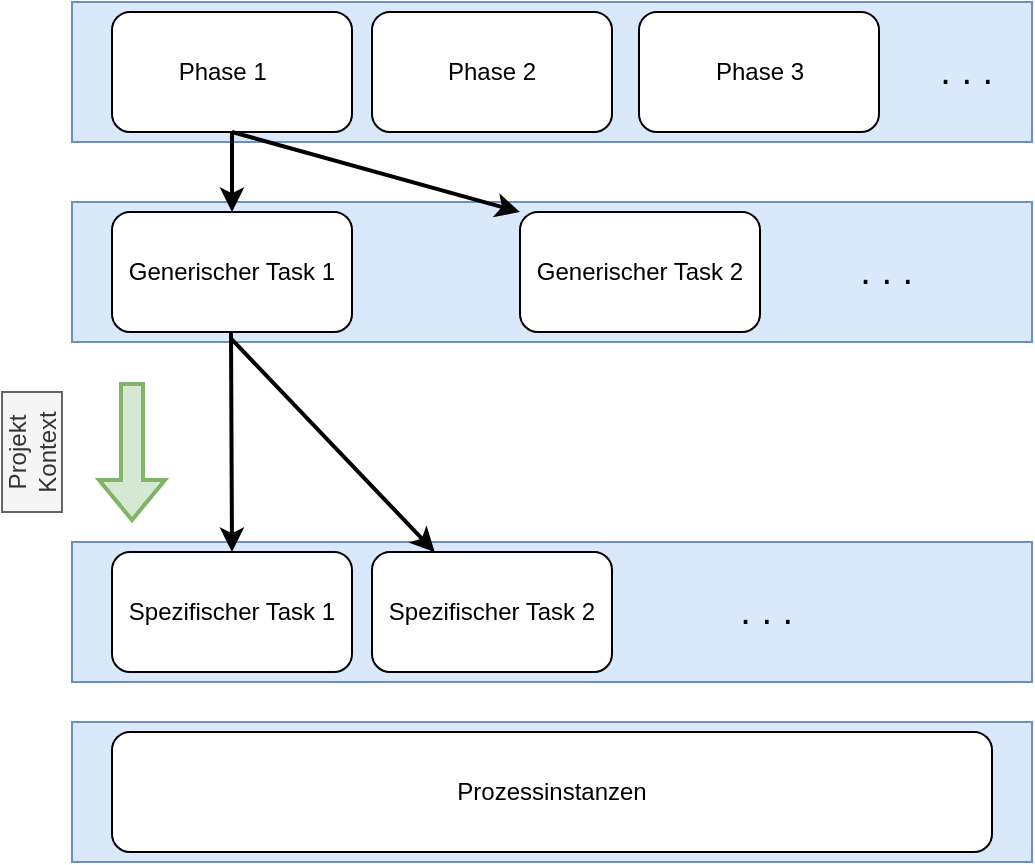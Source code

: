 <mxfile version="23.0.2" type="device">
  <diagram id="prtHgNgQTEPvFCAcTncT" name="Page-1">
    <mxGraphModel dx="1114" dy="854" grid="1" gridSize="10" guides="1" tooltips="1" connect="1" arrows="1" fold="1" page="1" pageScale="1" pageWidth="827" pageHeight="1169" math="0" shadow="0">
      <root>
        <mxCell id="0" />
        <mxCell id="1" parent="0" />
        <mxCell id="OBDSC7fHUNrTwpgpHwKy-1" value="" style="rounded=0;whiteSpace=wrap;html=1;fillColor=#dae8fc;strokeColor=#6c8ebf;" vertex="1" parent="1">
          <mxGeometry x="70" y="140" width="480" height="70" as="geometry" />
        </mxCell>
        <mxCell id="OBDSC7fHUNrTwpgpHwKy-2" value="Phase 1&lt;span style=&quot;white-space: pre;&quot;&gt;&#x9;&lt;/span&gt;" style="rounded=1;whiteSpace=wrap;html=1;" vertex="1" parent="1">
          <mxGeometry x="90" y="145" width="120" height="60" as="geometry" />
        </mxCell>
        <mxCell id="OBDSC7fHUNrTwpgpHwKy-3" value="Phase 2" style="rounded=1;whiteSpace=wrap;html=1;" vertex="1" parent="1">
          <mxGeometry x="220" y="145" width="120" height="60" as="geometry" />
        </mxCell>
        <mxCell id="OBDSC7fHUNrTwpgpHwKy-4" value="Phase 3" style="rounded=1;whiteSpace=wrap;html=1;" vertex="1" parent="1">
          <mxGeometry x="353.5" y="145" width="120" height="60" as="geometry" />
        </mxCell>
        <mxCell id="OBDSC7fHUNrTwpgpHwKy-5" value="&lt;font style=&quot;font-size: 19px;&quot;&gt;. . .&amp;nbsp;&lt;/font&gt;" style="text;html=1;strokeColor=none;fillColor=none;align=center;verticalAlign=middle;whiteSpace=wrap;rounded=0;" vertex="1" parent="1">
          <mxGeometry x="490" y="160" width="60" height="30" as="geometry" />
        </mxCell>
        <mxCell id="OBDSC7fHUNrTwpgpHwKy-9" value="" style="rounded=0;whiteSpace=wrap;html=1;fillColor=#dae8fc;strokeColor=#6c8ebf;" vertex="1" parent="1">
          <mxGeometry x="70" y="240" width="480" height="70" as="geometry" />
        </mxCell>
        <mxCell id="OBDSC7fHUNrTwpgpHwKy-7" value="Generischer Task 1" style="rounded=1;whiteSpace=wrap;html=1;" vertex="1" parent="1">
          <mxGeometry x="90" y="245" width="120" height="60" as="geometry" />
        </mxCell>
        <mxCell id="OBDSC7fHUNrTwpgpHwKy-8" value="Generischer Task 2" style="rounded=1;whiteSpace=wrap;html=1;" vertex="1" parent="1">
          <mxGeometry x="294" y="245" width="120" height="60" as="geometry" />
        </mxCell>
        <mxCell id="OBDSC7fHUNrTwpgpHwKy-11" value="" style="endArrow=classic;html=1;rounded=0;exitX=0.5;exitY=1;exitDx=0;exitDy=0;entryX=0.5;entryY=0;entryDx=0;entryDy=0;strokeWidth=2;" edge="1" parent="1" source="OBDSC7fHUNrTwpgpHwKy-2" target="OBDSC7fHUNrTwpgpHwKy-7">
          <mxGeometry width="50" height="50" relative="1" as="geometry">
            <mxPoint x="390" y="460" as="sourcePoint" />
            <mxPoint x="440" y="410" as="targetPoint" />
          </mxGeometry>
        </mxCell>
        <mxCell id="OBDSC7fHUNrTwpgpHwKy-12" value="" style="endArrow=classic;html=1;rounded=0;entryX=0;entryY=0;entryDx=0;entryDy=0;strokeWidth=2;" edge="1" parent="1" target="OBDSC7fHUNrTwpgpHwKy-8">
          <mxGeometry width="50" height="50" relative="1" as="geometry">
            <mxPoint x="150" y="205" as="sourcePoint" />
            <mxPoint x="200" y="155" as="targetPoint" />
          </mxGeometry>
        </mxCell>
        <mxCell id="OBDSC7fHUNrTwpgpHwKy-13" value="" style="rounded=0;whiteSpace=wrap;html=1;fillColor=#dae8fc;strokeColor=#6c8ebf;" vertex="1" parent="1">
          <mxGeometry x="70" y="410" width="480" height="70" as="geometry" />
        </mxCell>
        <mxCell id="OBDSC7fHUNrTwpgpHwKy-14" value="" style="shape=flexArrow;endArrow=classic;html=1;rounded=0;fillColor=#d5e8d4;strokeColor=#82b366;strokeWidth=2;" edge="1" parent="1">
          <mxGeometry width="50" height="50" relative="1" as="geometry">
            <mxPoint x="100" y="330" as="sourcePoint" />
            <mxPoint x="100" y="400" as="targetPoint" />
          </mxGeometry>
        </mxCell>
        <mxCell id="OBDSC7fHUNrTwpgpHwKy-15" value="&lt;font style=&quot;font-size: 12px;&quot;&gt;Projekt Kontext&lt;/font&gt;" style="text;html=1;strokeColor=#666666;fillColor=#f5f5f5;align=center;verticalAlign=middle;whiteSpace=wrap;rounded=0;rotation=270;fontColor=#333333;" vertex="1" parent="1">
          <mxGeometry x="20" y="350" width="60" height="30" as="geometry" />
        </mxCell>
        <mxCell id="OBDSC7fHUNrTwpgpHwKy-16" value="Spezifischer Task 1" style="rounded=1;whiteSpace=wrap;html=1;" vertex="1" parent="1">
          <mxGeometry x="90" y="415" width="120" height="60" as="geometry" />
        </mxCell>
        <mxCell id="OBDSC7fHUNrTwpgpHwKy-17" value="Spezifischer Task 2" style="rounded=1;whiteSpace=wrap;html=1;" vertex="1" parent="1">
          <mxGeometry x="220" y="415" width="120" height="60" as="geometry" />
        </mxCell>
        <mxCell id="OBDSC7fHUNrTwpgpHwKy-18" value="" style="rounded=0;whiteSpace=wrap;html=1;fillColor=#dae8fc;strokeColor=#6c8ebf;" vertex="1" parent="1">
          <mxGeometry x="70" y="500" width="480" height="70" as="geometry" />
        </mxCell>
        <mxCell id="OBDSC7fHUNrTwpgpHwKy-19" value="Prozessinstanzen" style="rounded=1;whiteSpace=wrap;html=1;" vertex="1" parent="1">
          <mxGeometry x="90" y="505" width="440" height="60" as="geometry" />
        </mxCell>
        <mxCell id="OBDSC7fHUNrTwpgpHwKy-20" value="" style="endArrow=classic;html=1;rounded=0;exitX=0.5;exitY=1;exitDx=0;exitDy=0;entryX=0.5;entryY=0;entryDx=0;entryDy=0;strokeWidth=2;" edge="1" parent="1" target="OBDSC7fHUNrTwpgpHwKy-16">
          <mxGeometry width="50" height="50" relative="1" as="geometry">
            <mxPoint x="149.5" y="305" as="sourcePoint" />
            <mxPoint x="149.5" y="345" as="targetPoint" />
          </mxGeometry>
        </mxCell>
        <mxCell id="OBDSC7fHUNrTwpgpHwKy-21" value="" style="endArrow=classic;html=1;rounded=0;exitX=0.165;exitY=0.971;exitDx=0;exitDy=0;strokeWidth=2;exitPerimeter=0;" edge="1" parent="1" source="OBDSC7fHUNrTwpgpHwKy-9" target="OBDSC7fHUNrTwpgpHwKy-17">
          <mxGeometry width="50" height="50" relative="1" as="geometry">
            <mxPoint x="220" y="310" as="sourcePoint" />
            <mxPoint x="220.5" y="480" as="targetPoint" />
          </mxGeometry>
        </mxCell>
        <mxCell id="OBDSC7fHUNrTwpgpHwKy-22" value="&lt;font style=&quot;font-size: 19px;&quot;&gt;. . .&amp;nbsp;&lt;/font&gt;" style="text;html=1;strokeColor=none;fillColor=none;align=center;verticalAlign=middle;whiteSpace=wrap;rounded=0;" vertex="1" parent="1">
          <mxGeometry x="450" y="260" width="60" height="30" as="geometry" />
        </mxCell>
        <mxCell id="OBDSC7fHUNrTwpgpHwKy-23" value="&lt;font style=&quot;font-size: 19px;&quot;&gt;. . .&amp;nbsp;&lt;/font&gt;" style="text;html=1;strokeColor=none;fillColor=none;align=center;verticalAlign=middle;whiteSpace=wrap;rounded=0;" vertex="1" parent="1">
          <mxGeometry x="390" y="430" width="60" height="30" as="geometry" />
        </mxCell>
      </root>
    </mxGraphModel>
  </diagram>
</mxfile>
